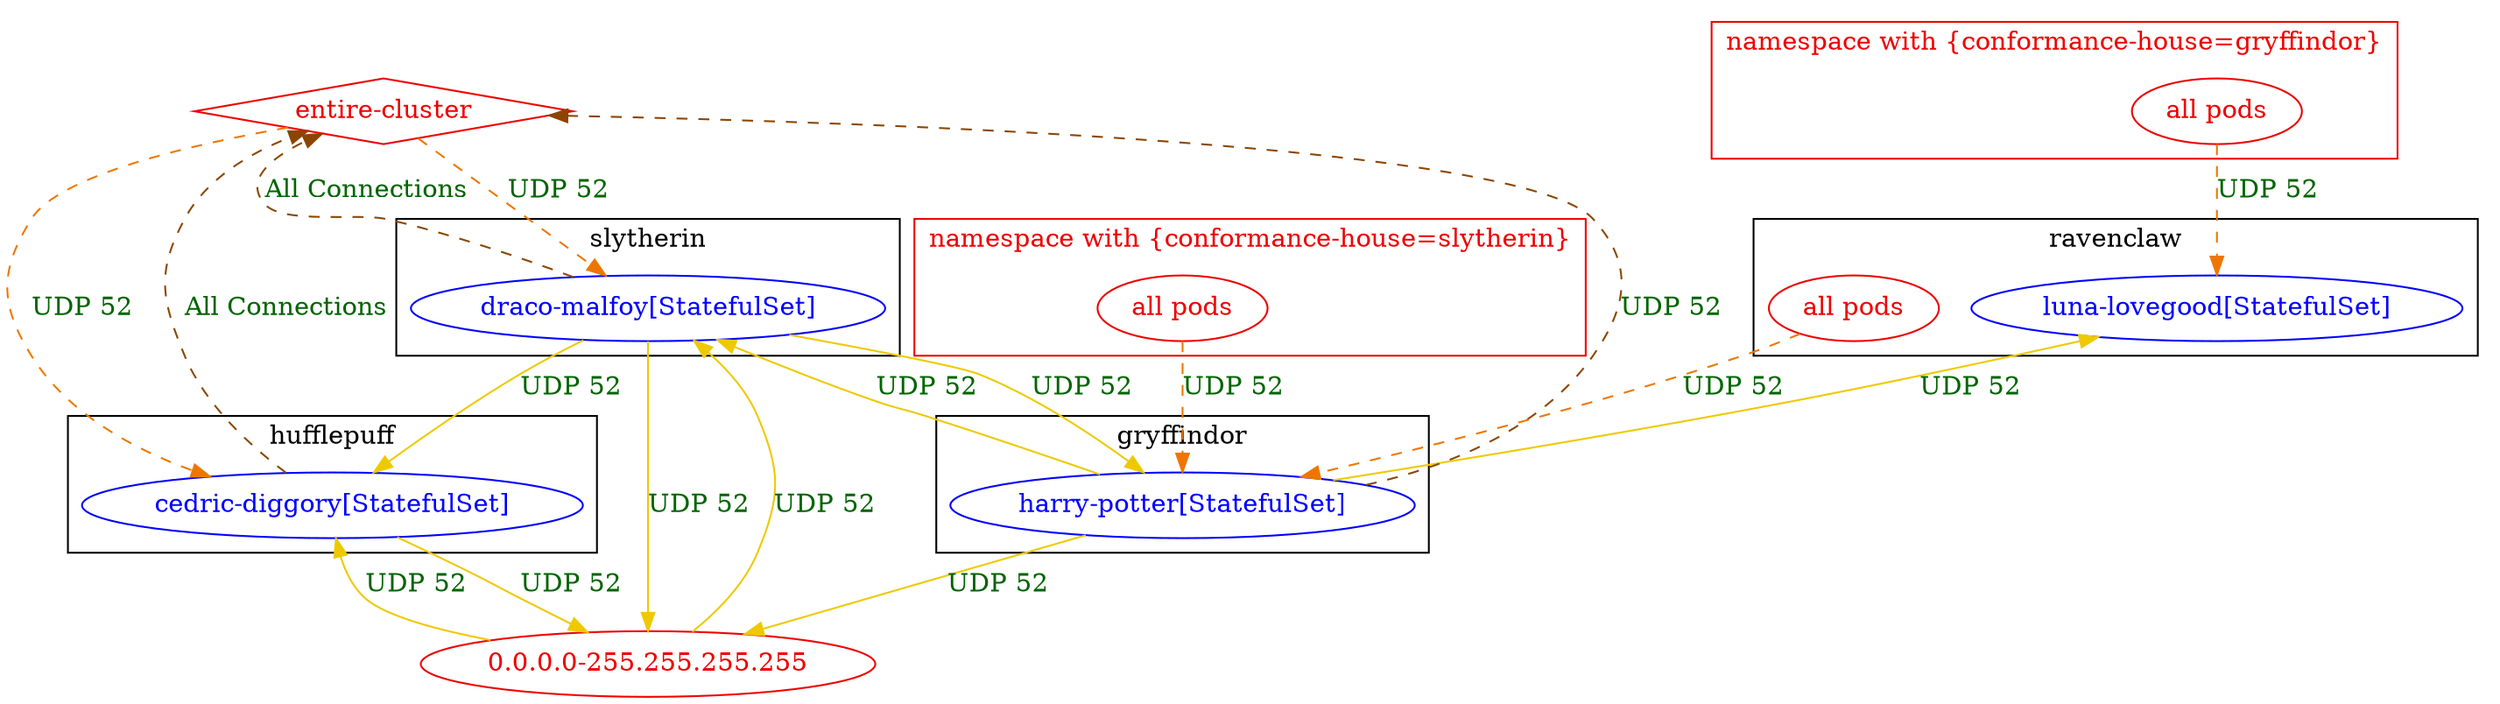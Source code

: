 digraph {
	subgraph "cluster_gryffindor" {
		color="black"
		fontcolor="black"
		"gryffindor/harry-potter[StatefulSet]" [label="harry-potter[StatefulSet]" color="blue" fontcolor="blue"]
		label="gryffindor"
	}
	subgraph "cluster_hufflepuff" {
		color="black"
		fontcolor="black"
		"hufflepuff/cedric-diggory[StatefulSet]" [label="cedric-diggory[StatefulSet]" color="blue" fontcolor="blue"]
		label="hufflepuff"
	}
	subgraph "cluster_ravenclaw" {
		color="black"
		fontcolor="black"
		"all pods_in_ravenclaw" [label="all pods" color="red2" fontcolor="red2"]
		"ravenclaw/luna-lovegood[StatefulSet]" [label="luna-lovegood[StatefulSet]" color="blue" fontcolor="blue"]
		label="ravenclaw"
	}
	subgraph "cluster_slytherin" {
		color="black"
		fontcolor="black"
		"slytherin/draco-malfoy[StatefulSet]" [label="draco-malfoy[StatefulSet]" color="blue" fontcolor="blue"]
		label="slytherin"
	}
	subgraph "cluster_namespace with {conformance_house=gryffindor}" {
		color="red2"
		fontcolor="red2"
		"all pods_in_namespace with {conformance-house=gryffindor}" [label="all pods" color="red2" fontcolor="red2"]
		label="namespace with {conformance-house=gryffindor}"
	}
	subgraph "cluster_namespace with {conformance_house=slytherin}" {
		color="red2"
		fontcolor="red2"
		"all pods_in_namespace with {conformance-house=slytherin}" [label="all pods" color="red2" fontcolor="red2"]
		label="namespace with {conformance-house=slytherin}"
	}
	"0.0.0.0-255.255.255.255" [label="0.0.0.0-255.255.255.255" color="red2" fontcolor="red2"]
	"entire-cluster" [label="entire-cluster" color="red2" fontcolor="red2" shape=diamond]
	"0.0.0.0-255.255.255.255" -> "hufflepuff/cedric-diggory[StatefulSet]" [label="UDP 52" color="gold2" fontcolor="darkgreen" weight=0.5]
	"0.0.0.0-255.255.255.255" -> "slytherin/draco-malfoy[StatefulSet]" [label="UDP 52" color="gold2" fontcolor="darkgreen" weight=0.5]
	"all pods_in_namespace with {conformance-house=gryffindor}" -> "ravenclaw/luna-lovegood[StatefulSet]" [label="UDP 52" color="darkorange2" fontcolor="darkgreen" weight=1 style=dashed]
	"all pods_in_namespace with {conformance-house=slytherin}" -> "gryffindor/harry-potter[StatefulSet]" [label="UDP 52" color="darkorange2" fontcolor="darkgreen" weight=1 style=dashed]
	"all pods_in_ravenclaw" -> "gryffindor/harry-potter[StatefulSet]" [label="UDP 52" color="darkorange2" fontcolor="darkgreen" weight=1 style=dashed]
	"entire-cluster" -> "hufflepuff/cedric-diggory[StatefulSet]" [label="UDP 52" color="darkorange2" fontcolor="darkgreen" weight=1 style=dashed]
	"entire-cluster" -> "slytherin/draco-malfoy[StatefulSet]" [label="UDP 52" color="darkorange2" fontcolor="darkgreen" weight=1 style=dashed]
	"gryffindor/harry-potter[StatefulSet]" -> "0.0.0.0-255.255.255.255" [label="UDP 52" color="gold2" fontcolor="darkgreen" weight=1]
	"gryffindor/harry-potter[StatefulSet]" -> "entire-cluster" [label="UDP 52" color="darkorange4" fontcolor="darkgreen" weight=0.5 style=dashed]
	"gryffindor/harry-potter[StatefulSet]" -> "ravenclaw/luna-lovegood[StatefulSet]" [label="UDP 52" color="gold2" fontcolor="darkgreen" weight=0.5]
	"gryffindor/harry-potter[StatefulSet]" -> "slytherin/draco-malfoy[StatefulSet]" [label="UDP 52" color="gold2" fontcolor="darkgreen" weight=0.5]
	"hufflepuff/cedric-diggory[StatefulSet]" -> "0.0.0.0-255.255.255.255" [label="UDP 52" color="gold2" fontcolor="darkgreen" weight=1]
	"hufflepuff/cedric-diggory[StatefulSet]" -> "entire-cluster" [label="All Connections" color="darkorange4" fontcolor="darkgreen" weight=0.5 style=dashed]
	"slytherin/draco-malfoy[StatefulSet]" -> "0.0.0.0-255.255.255.255" [label="UDP 52" color="gold2" fontcolor="darkgreen" weight=1]
	"slytherin/draco-malfoy[StatefulSet]" -> "entire-cluster" [label="All Connections" color="darkorange4" fontcolor="darkgreen" weight=0.5 style=dashed]
	"slytherin/draco-malfoy[StatefulSet]" -> "gryffindor/harry-potter[StatefulSet]" [label="UDP 52" color="gold2" fontcolor="darkgreen" weight=1]
	"slytherin/draco-malfoy[StatefulSet]" -> "hufflepuff/cedric-diggory[StatefulSet]" [label="UDP 52" color="gold2" fontcolor="darkgreen" weight=1]
}
